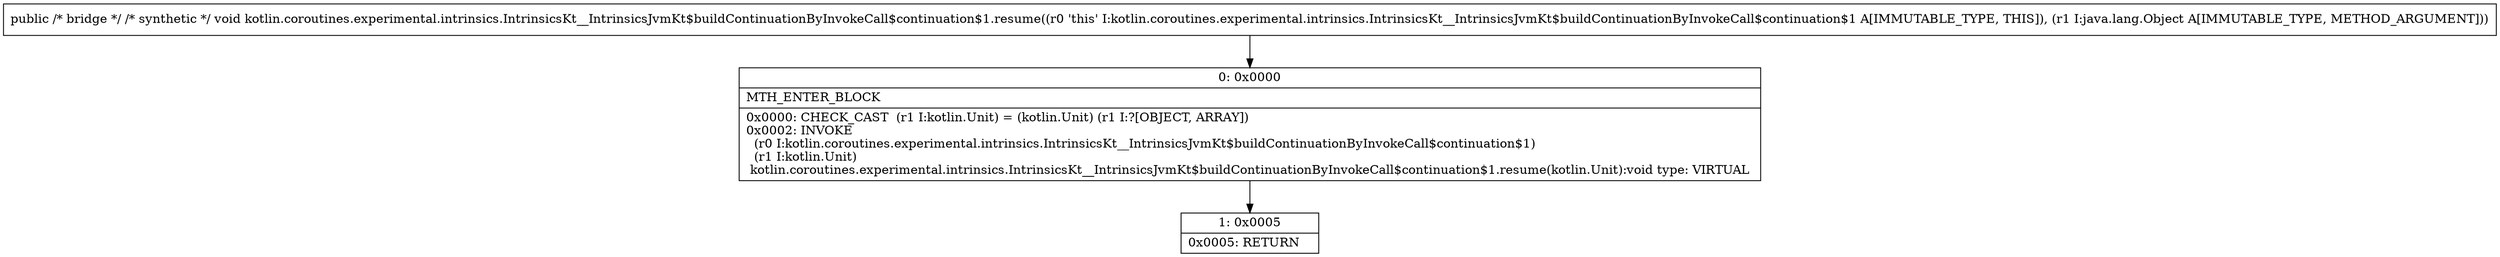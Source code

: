 digraph "CFG forkotlin.coroutines.experimental.intrinsics.IntrinsicsKt__IntrinsicsJvmKt$buildContinuationByInvokeCall$continuation$1.resume(Ljava\/lang\/Object;)V" {
Node_0 [shape=record,label="{0\:\ 0x0000|MTH_ENTER_BLOCK\l|0x0000: CHECK_CAST  (r1 I:kotlin.Unit) = (kotlin.Unit) (r1 I:?[OBJECT, ARRAY]) \l0x0002: INVOKE  \l  (r0 I:kotlin.coroutines.experimental.intrinsics.IntrinsicsKt__IntrinsicsJvmKt$buildContinuationByInvokeCall$continuation$1)\l  (r1 I:kotlin.Unit)\l kotlin.coroutines.experimental.intrinsics.IntrinsicsKt__IntrinsicsJvmKt$buildContinuationByInvokeCall$continuation$1.resume(kotlin.Unit):void type: VIRTUAL \l}"];
Node_1 [shape=record,label="{1\:\ 0x0005|0x0005: RETURN   \l}"];
MethodNode[shape=record,label="{public \/* bridge *\/ \/* synthetic *\/ void kotlin.coroutines.experimental.intrinsics.IntrinsicsKt__IntrinsicsJvmKt$buildContinuationByInvokeCall$continuation$1.resume((r0 'this' I:kotlin.coroutines.experimental.intrinsics.IntrinsicsKt__IntrinsicsJvmKt$buildContinuationByInvokeCall$continuation$1 A[IMMUTABLE_TYPE, THIS]), (r1 I:java.lang.Object A[IMMUTABLE_TYPE, METHOD_ARGUMENT])) }"];
MethodNode -> Node_0;
Node_0 -> Node_1;
}

